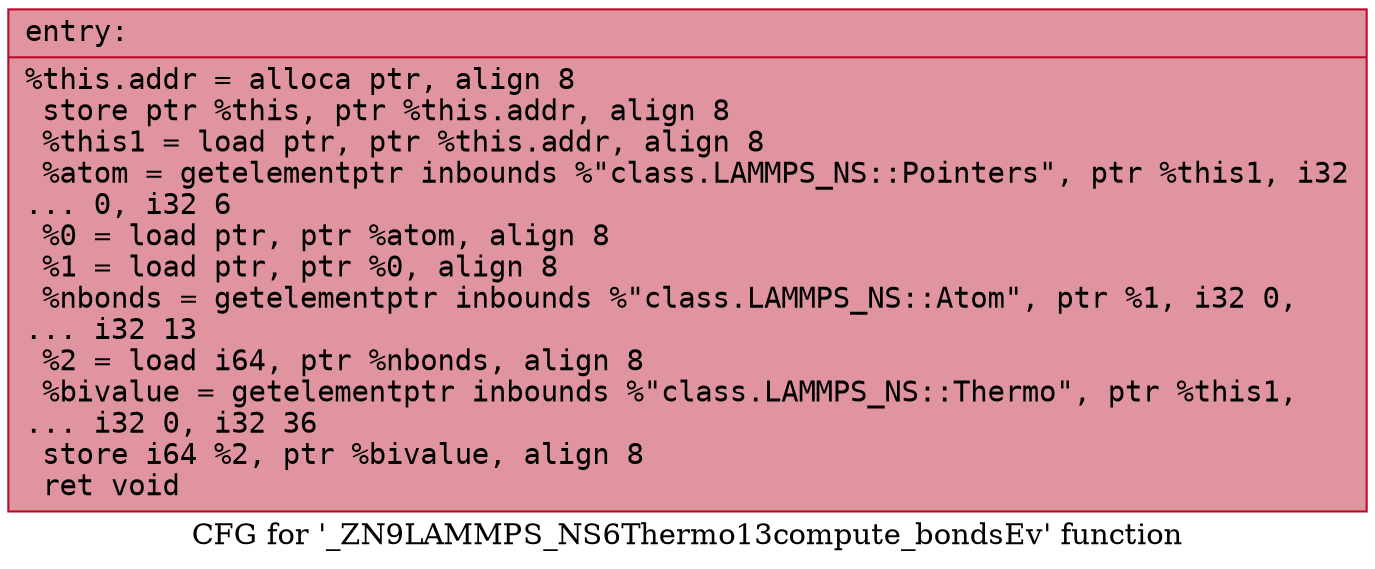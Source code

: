 digraph "CFG for '_ZN9LAMMPS_NS6Thermo13compute_bondsEv' function" {
	label="CFG for '_ZN9LAMMPS_NS6Thermo13compute_bondsEv' function";

	Node0x55bd404fbc00 [shape=record,color="#b70d28ff", style=filled, fillcolor="#b70d2870" fontname="Courier",label="{entry:\l|  %this.addr = alloca ptr, align 8\l  store ptr %this, ptr %this.addr, align 8\l  %this1 = load ptr, ptr %this.addr, align 8\l  %atom = getelementptr inbounds %\"class.LAMMPS_NS::Pointers\", ptr %this1, i32\l... 0, i32 6\l  %0 = load ptr, ptr %atom, align 8\l  %1 = load ptr, ptr %0, align 8\l  %nbonds = getelementptr inbounds %\"class.LAMMPS_NS::Atom\", ptr %1, i32 0,\l... i32 13\l  %2 = load i64, ptr %nbonds, align 8\l  %bivalue = getelementptr inbounds %\"class.LAMMPS_NS::Thermo\", ptr %this1,\l... i32 0, i32 36\l  store i64 %2, ptr %bivalue, align 8\l  ret void\l}"];
}
